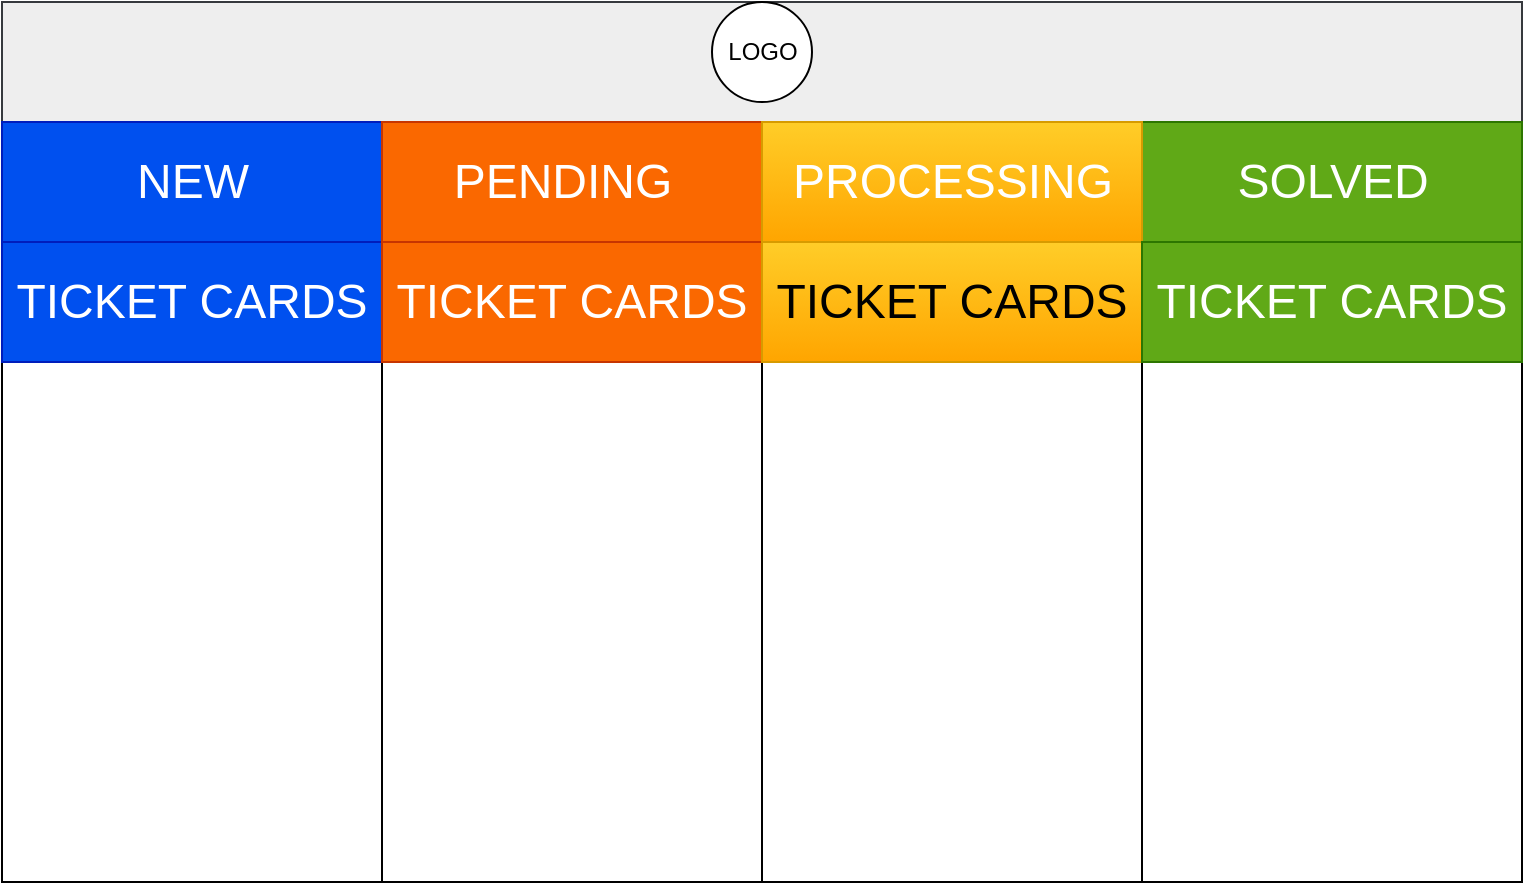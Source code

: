 <mxfile version="14.2.4" type="embed">
    <diagram id="uzs5zgZgIlrW_S9j8P0k" name="Page-1">
        <mxGraphModel dx="1018" dy="675" grid="1" gridSize="10" guides="1" tooltips="1" connect="1" arrows="1" fold="1" page="1" pageScale="1" pageWidth="1100" pageHeight="1700" math="0" shadow="0">
            <root>
                <mxCell id="0"/>
                <mxCell id="1" parent="0"/>
                <mxCell id="fg5JiDmsOrhRJlHmBZt--1" value="" style="rounded=0;whiteSpace=wrap;html=1;" parent="1" vertex="1">
                    <mxGeometry x="200" y="170" width="760" height="440" as="geometry"/>
                </mxCell>
                <mxCell id="2" value="" style="rounded=0;whiteSpace=wrap;html=1;fillColor=#eeeeee;strokeColor=#36393d;" vertex="1" parent="1">
                    <mxGeometry x="200" y="170" width="760" height="60" as="geometry"/>
                </mxCell>
                <mxCell id="zko4rPdxpzeCHTjZ3N9N-2" value="" style="ellipse;whiteSpace=wrap;html=1;aspect=fixed;" vertex="1" parent="1">
                    <mxGeometry x="555" y="170" width="50" height="50" as="geometry"/>
                </mxCell>
                <mxCell id="zko4rPdxpzeCHTjZ3N9N-5" value="LOGO" style="text;html=1;align=center;verticalAlign=middle;resizable=0;points=[];autosize=1;" vertex="1" parent="1">
                    <mxGeometry x="555" y="185" width="50" height="20" as="geometry"/>
                </mxCell>
                <mxCell id="zko4rPdxpzeCHTjZ3N9N-9" value="" style="whiteSpace=wrap;html=1;fontSize=24;fontColor=#000000;" vertex="1" parent="1">
                    <mxGeometry x="200" y="230" width="190" height="380" as="geometry"/>
                </mxCell>
                <mxCell id="zko4rPdxpzeCHTjZ3N9N-10" value="" style="whiteSpace=wrap;html=1;fontSize=24;fontColor=#000000;" vertex="1" parent="1">
                    <mxGeometry x="390" y="230" width="190" height="380" as="geometry"/>
                </mxCell>
                <mxCell id="zko4rPdxpzeCHTjZ3N9N-11" value="" style="whiteSpace=wrap;html=1;fontSize=24;fontColor=#000000;" vertex="1" parent="1">
                    <mxGeometry x="580" y="230" width="190" height="380" as="geometry"/>
                </mxCell>
                <mxCell id="zko4rPdxpzeCHTjZ3N9N-12" value="" style="whiteSpace=wrap;html=1;fontSize=24;fontColor=#000000;" vertex="1" parent="1">
                    <mxGeometry x="770" y="230" width="190" height="380" as="geometry"/>
                </mxCell>
                <mxCell id="zko4rPdxpzeCHTjZ3N9N-20" value="" style="whiteSpace=wrap;html=1;fontSize=24;fontColor=#ffffff;fillColor=#60a917;strokeColor=#2D7600;" vertex="1" parent="1">
                    <mxGeometry x="770" y="230" width="190" height="60" as="geometry"/>
                </mxCell>
                <mxCell id="zko4rPdxpzeCHTjZ3N9N-18" value="SOLVED" style="text;html=1;align=center;verticalAlign=middle;resizable=0;points=[];autosize=1;fontSize=24;fontColor=#FFFFFF;" vertex="1" parent="1">
                    <mxGeometry x="810" y="245" width="110" height="30" as="geometry"/>
                </mxCell>
                <mxCell id="zko4rPdxpzeCHTjZ3N9N-21" value="" style="whiteSpace=wrap;html=1;fontSize=24;fontColor=#ffffff;fillColor=#0050ef;strokeColor=#001DBC;" vertex="1" parent="1">
                    <mxGeometry x="200" y="230" width="190" height="60" as="geometry"/>
                </mxCell>
                <mxCell id="zko4rPdxpzeCHTjZ3N9N-16" value="NEW" style="text;html=1;align=center;verticalAlign=middle;resizable=0;points=[];autosize=1;fontSize=24;fontColor=#FFFFFF;" vertex="1" parent="1">
                    <mxGeometry x="260" y="245" width="70" height="30" as="geometry"/>
                </mxCell>
                <mxCell id="zko4rPdxpzeCHTjZ3N9N-22" value="" style="whiteSpace=wrap;html=1;fontSize=24;fontColor=#ffffff;fillColor=#fa6800;strokeColor=#C73500;" vertex="1" parent="1">
                    <mxGeometry x="390" y="230" width="190" height="60" as="geometry"/>
                </mxCell>
                <mxCell id="zko4rPdxpzeCHTjZ3N9N-15" value="PENDING" style="text;html=1;align=center;verticalAlign=middle;resizable=0;points=[];autosize=1;fontSize=24;fontColor=#FFFFFF;" vertex="1" parent="1">
                    <mxGeometry x="420" y="245" width="120" height="30" as="geometry"/>
                </mxCell>
                <mxCell id="zko4rPdxpzeCHTjZ3N9N-23" value="" style="whiteSpace=wrap;html=1;fontSize=24;fillColor=#ffcd28;strokeColor=#d79b00;gradientColor=#ffa500;" vertex="1" parent="1">
                    <mxGeometry x="580" y="230" width="190" height="60" as="geometry"/>
                </mxCell>
                <mxCell id="zko4rPdxpzeCHTjZ3N9N-25" value="PROCESSING" style="text;html=1;align=center;verticalAlign=middle;resizable=0;points=[];autosize=1;fontSize=24;fontColor=#FFFFFF;" vertex="1" parent="1">
                    <mxGeometry x="585" y="245" width="180" height="30" as="geometry"/>
                </mxCell>
                <mxCell id="zko4rPdxpzeCHTjZ3N9N-27" value="TICKET CARDS" style="whiteSpace=wrap;html=1;fontSize=24;strokeColor=#001DBC;fontColor=#ffffff;gradientDirection=east;fillColor=#0050ef;" vertex="1" parent="1">
                    <mxGeometry x="200" y="290" width="190" height="60" as="geometry"/>
                </mxCell>
                <mxCell id="zko4rPdxpzeCHTjZ3N9N-28" value="TICKET CARDS" style="whiteSpace=wrap;html=1;fontSize=24;fillColor=#fa6800;strokeColor=#C73500;fontColor=#ffffff;gradientDirection=east;" vertex="1" parent="1">
                    <mxGeometry x="390" y="290" width="190" height="60" as="geometry"/>
                </mxCell>
                <mxCell id="zko4rPdxpzeCHTjZ3N9N-29" value="TICKET CARDS" style="whiteSpace=wrap;html=1;gradientColor=#ffa500;fontSize=24;fillColor=#ffcd28;strokeColor=#d79b00;" vertex="1" parent="1">
                    <mxGeometry x="580" y="290" width="190" height="60" as="geometry"/>
                </mxCell>
                <mxCell id="zko4rPdxpzeCHTjZ3N9N-30" value="TICKET CARDS" style="whiteSpace=wrap;html=1;fillColor=#60a917;fontSize=24;fontColor=#ffffff;strokeColor=#2D7600;" vertex="1" parent="1">
                    <mxGeometry x="770" y="290" width="190" height="60" as="geometry"/>
                </mxCell>
            </root>
        </mxGraphModel>
    </diagram>
</mxfile>